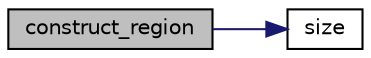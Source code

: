digraph "construct_region"
{
 // LATEX_PDF_SIZE
  edge [fontname="Helvetica",fontsize="10",labelfontname="Helvetica",labelfontsize="10"];
  node [fontname="Helvetica",fontsize="10",shape=record];
  rankdir="LR";
  Node1 [label="construct_region",height=0.2,width=0.4,color="black", fillcolor="grey75", style="filled", fontcolor="black",tooltip="Constructs a new region with the given size and NIS."];
  Node1 -> Node2 [color="midnightblue",fontsize="10",style="solid",fontname="Helvetica"];
  Node2 [label="size",height=0.2,width=0.4,color="black", fillcolor="white", style="filled",URL="$d3/dbb/stack_8c.html#a05857cdc7b90e2fbf5d2fb5f050911d3",tooltip="Returns the size of the stack."];
}
